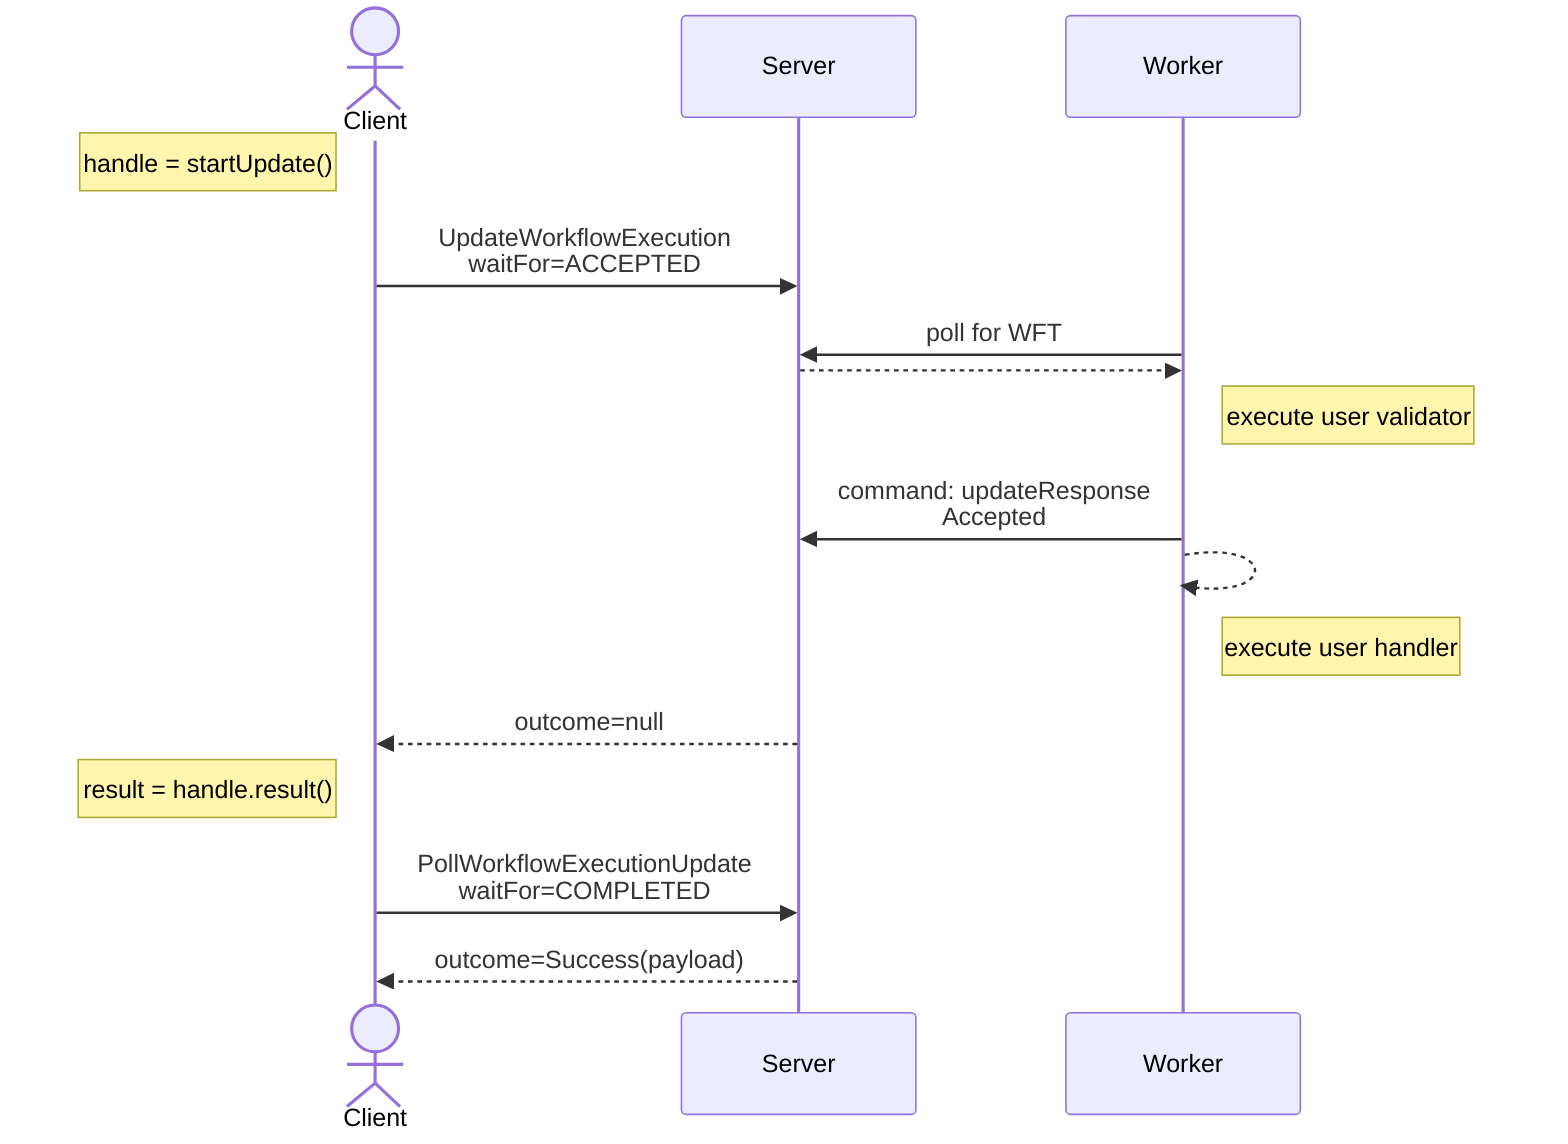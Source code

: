 sequenceDiagram
	actor C as Client
	participant S as Server
	participant W as Worker

	note left of C: handle = startUpdate()
	C ->> S: UpdateWorkflowExecution<br>waitFor=ACCEPTED
	W ->> S: poll for WFT
	S -->> W: 
	note right of W: execute user validator
	W ->> S: command: updateResponse<br>Accepted
	W -->> W: 
	note right of W: execute user handler
	S -->> C: outcome=null
	note left of C: result = handle.result()
	C ->> S: PollWorkflowExecutionUpdate<br>waitFor=COMPLETED
	S -->> C: outcome=Success(payload)